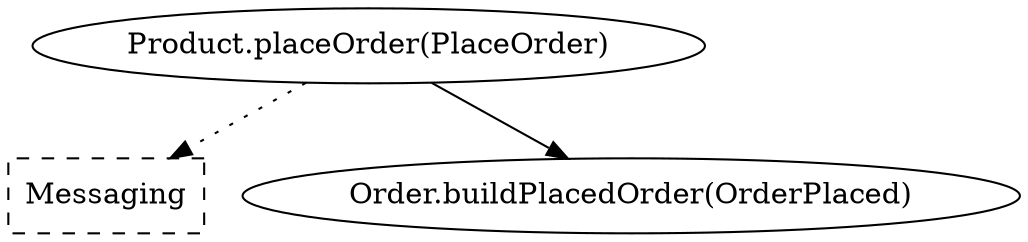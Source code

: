 digraph {
splines=spline;
"Product.placeOrder(PlaceOrder)" -> "Messaging" [style=dotted];
"Product.placeOrder(PlaceOrder)" -> "Order.buildPlacedOrder(OrderPlaced)" [style=solid];
"Product.placeOrder(PlaceOrder)"[shape=ellipse];
"Order.buildPlacedOrder(OrderPlaced)"[shape=ellipse];
"Messaging"[shape=box,style=dashed];
}
